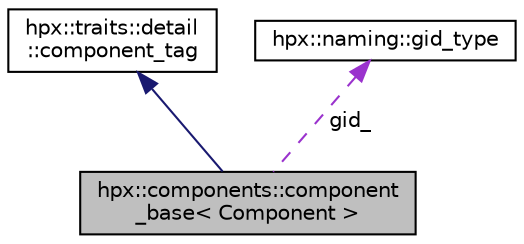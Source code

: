 digraph "hpx::components::component_base&lt; Component &gt;"
{
  edge [fontname="Helvetica",fontsize="10",labelfontname="Helvetica",labelfontsize="10"];
  node [fontname="Helvetica",fontsize="10",shape=record];
  Node115 [label="hpx::components::component\l_base\< Component \>",height=0.2,width=0.4,color="black", fillcolor="grey75", style="filled", fontcolor="black"];
  Node116 -> Node115 [dir="back",color="midnightblue",fontsize="10",style="solid",fontname="Helvetica"];
  Node116 [label="hpx::traits::detail\l::component_tag",height=0.2,width=0.4,color="black", fillcolor="white", style="filled",URL="$d8/d79/structhpx_1_1traits_1_1detail_1_1component__tag.html"];
  Node117 -> Node115 [dir="back",color="darkorchid3",fontsize="10",style="dashed",label=" gid_" ,fontname="Helvetica"];
  Node117 [label="hpx::naming::gid_type",height=0.2,width=0.4,color="black", fillcolor="white", style="filled",URL="$d3/d67/structhpx_1_1naming_1_1gid__type.html",tooltip="Global identifier for components across the HPX system. "];
}
